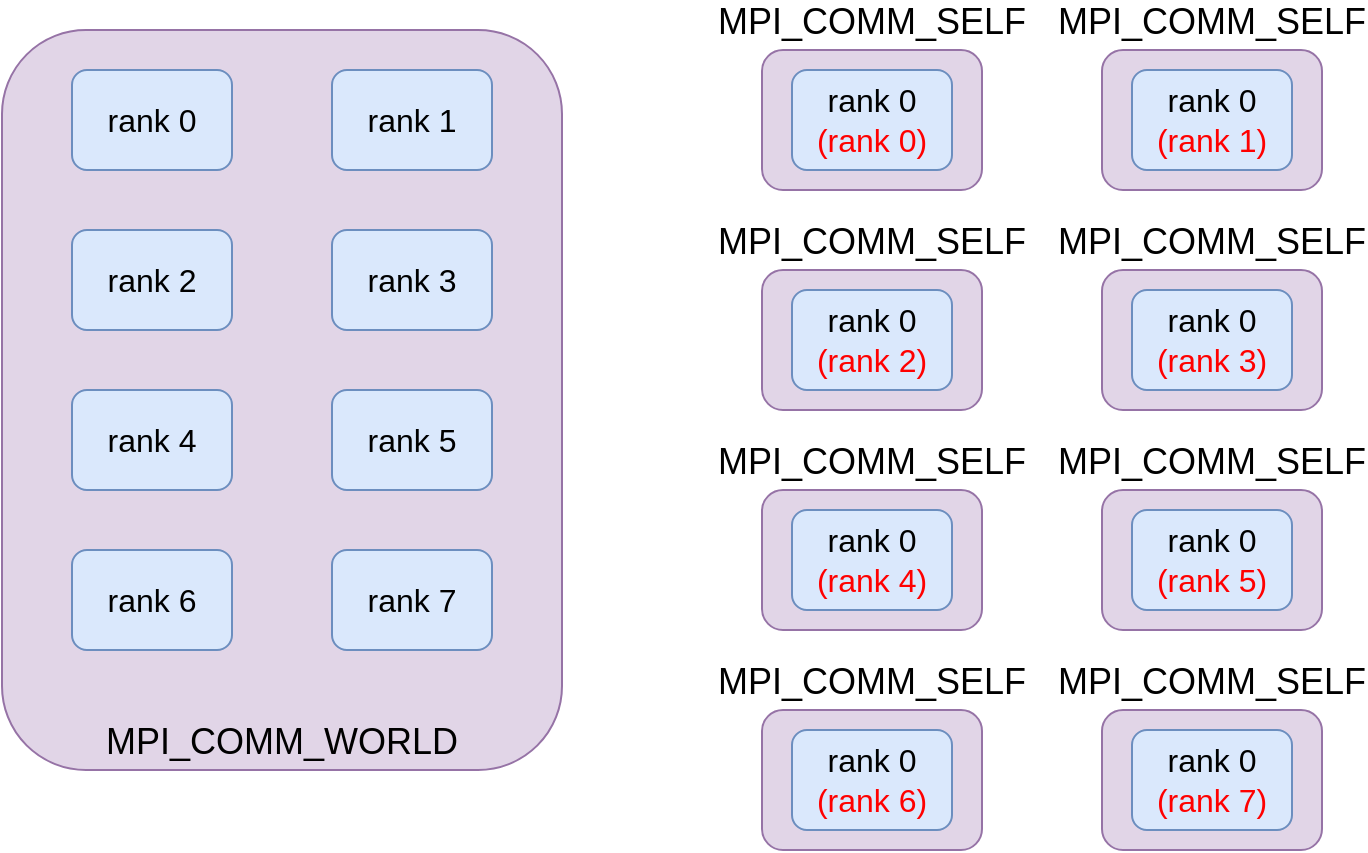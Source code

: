 <mxfile version="13.7.9" type="device"><diagram id="F2m4pxZBv6-0rbv3NLfO" name="Page-1"><mxGraphModel dx="786" dy="580" grid="1" gridSize="10" guides="1" tooltips="1" connect="1" arrows="1" fold="1" page="1" pageScale="1" pageWidth="827" pageHeight="1169" math="0" shadow="0"><root><mxCell id="0"/><mxCell id="1" parent="0"/><mxCell id="t9vqKtxRmS94voH-wGE8-20" value="MPI_COMM_SELF" style="rounded=1;whiteSpace=wrap;html=1;fillColor=#e1d5e7;strokeColor=#9673a6;fontSize=18;verticalAlign=bottom;labelPosition=center;verticalLabelPosition=top;align=center;" vertex="1" parent="1"><mxGeometry x="630" y="90" width="110" height="70" as="geometry"/></mxCell><mxCell id="t9vqKtxRmS94voH-wGE8-2" value="MPI_COMM_WORLD" style="rounded=1;whiteSpace=wrap;html=1;fillColor=#e1d5e7;strokeColor=#9673a6;fontSize=18;verticalAlign=bottom;labelPosition=center;verticalLabelPosition=middle;align=center;" vertex="1" parent="1"><mxGeometry x="80" y="80" width="280" height="370" as="geometry"/></mxCell><mxCell id="t9vqKtxRmS94voH-wGE8-3" value="rank 0" style="rounded=1;whiteSpace=wrap;html=1;fillColor=#dae8fc;strokeColor=#6c8ebf;fontSize=16;" vertex="1" parent="1"><mxGeometry x="115" y="100" width="80" height="50" as="geometry"/></mxCell><mxCell id="t9vqKtxRmS94voH-wGE8-4" value="rank 1" style="rounded=1;whiteSpace=wrap;html=1;fillColor=#dae8fc;strokeColor=#6c8ebf;fontSize=16;" vertex="1" parent="1"><mxGeometry x="245" y="100" width="80" height="50" as="geometry"/></mxCell><mxCell id="t9vqKtxRmS94voH-wGE8-5" value="rank 2" style="rounded=1;whiteSpace=wrap;html=1;fillColor=#dae8fc;strokeColor=#6c8ebf;fontSize=16;" vertex="1" parent="1"><mxGeometry x="115" y="180" width="80" height="50" as="geometry"/></mxCell><mxCell id="t9vqKtxRmS94voH-wGE8-6" value="rank 3" style="rounded=1;whiteSpace=wrap;html=1;fillColor=#dae8fc;strokeColor=#6c8ebf;fontSize=16;" vertex="1" parent="1"><mxGeometry x="245" y="180" width="80" height="50" as="geometry"/></mxCell><mxCell id="t9vqKtxRmS94voH-wGE8-7" value="rank 4" style="rounded=1;whiteSpace=wrap;html=1;fillColor=#dae8fc;strokeColor=#6c8ebf;fontSize=16;" vertex="1" parent="1"><mxGeometry x="115" y="260" width="80" height="50" as="geometry"/></mxCell><mxCell id="t9vqKtxRmS94voH-wGE8-8" value="rank 5" style="rounded=1;whiteSpace=wrap;html=1;fillColor=#dae8fc;strokeColor=#6c8ebf;fontSize=16;" vertex="1" parent="1"><mxGeometry x="245" y="260" width="80" height="50" as="geometry"/></mxCell><mxCell id="t9vqKtxRmS94voH-wGE8-9" value="rank 6" style="rounded=1;whiteSpace=wrap;html=1;fillColor=#dae8fc;strokeColor=#6c8ebf;fontSize=16;" vertex="1" parent="1"><mxGeometry x="115" y="340" width="80" height="50" as="geometry"/></mxCell><mxCell id="t9vqKtxRmS94voH-wGE8-10" value="rank 7" style="rounded=1;whiteSpace=wrap;html=1;fillColor=#dae8fc;strokeColor=#6c8ebf;fontSize=16;" vertex="1" parent="1"><mxGeometry x="245" y="340" width="80" height="50" as="geometry"/></mxCell><mxCell id="t9vqKtxRmS94voH-wGE8-11" value="MPI_COMM_SELF" style="rounded=1;whiteSpace=wrap;html=1;fillColor=#e1d5e7;strokeColor=#9673a6;fontSize=18;verticalAlign=bottom;labelPosition=center;verticalLabelPosition=top;align=center;" vertex="1" parent="1"><mxGeometry x="460" y="90" width="110" height="70" as="geometry"/></mxCell><mxCell id="t9vqKtxRmS94voH-wGE8-12" value="rank 0&lt;br&gt;&lt;font color=&quot;#ff0000&quot;&gt;(rank 0)&lt;/font&gt;" style="rounded=1;whiteSpace=wrap;html=1;fillColor=#dae8fc;strokeColor=#6c8ebf;fontSize=16;" vertex="1" parent="1"><mxGeometry x="475" y="100" width="80" height="50" as="geometry"/></mxCell><mxCell id="t9vqKtxRmS94voH-wGE8-13" value="rank 0&lt;br&gt;&lt;span style=&quot;color: rgb(255 , 0 , 0)&quot;&gt;(rank 1)&lt;/span&gt;" style="rounded=1;whiteSpace=wrap;html=1;fillColor=#dae8fc;strokeColor=#6c8ebf;fontSize=16;" vertex="1" parent="1"><mxGeometry x="645" y="100" width="80" height="50" as="geometry"/></mxCell><mxCell id="t9vqKtxRmS94voH-wGE8-21" value="MPI_COMM_SELF" style="rounded=1;whiteSpace=wrap;html=1;fillColor=#e1d5e7;strokeColor=#9673a6;fontSize=18;verticalAlign=bottom;labelPosition=center;verticalLabelPosition=top;align=center;" vertex="1" parent="1"><mxGeometry x="630" y="200" width="110" height="70" as="geometry"/></mxCell><mxCell id="t9vqKtxRmS94voH-wGE8-22" value="MPI_COMM_SELF" style="rounded=1;whiteSpace=wrap;html=1;fillColor=#e1d5e7;strokeColor=#9673a6;fontSize=18;verticalAlign=bottom;labelPosition=center;verticalLabelPosition=top;align=center;" vertex="1" parent="1"><mxGeometry x="460" y="200" width="110" height="70" as="geometry"/></mxCell><mxCell id="t9vqKtxRmS94voH-wGE8-23" value="rank 0&lt;br&gt;&lt;span style=&quot;color: rgb(255 , 0 , 0)&quot;&gt;(rank 2)&lt;/span&gt;" style="rounded=1;whiteSpace=wrap;html=1;fillColor=#dae8fc;strokeColor=#6c8ebf;fontSize=16;" vertex="1" parent="1"><mxGeometry x="475" y="210" width="80" height="50" as="geometry"/></mxCell><mxCell id="t9vqKtxRmS94voH-wGE8-24" value="rank 0&lt;br&gt;&lt;span style=&quot;color: rgb(255 , 0 , 0)&quot;&gt;(rank 3)&lt;/span&gt;" style="rounded=1;whiteSpace=wrap;html=1;fillColor=#dae8fc;strokeColor=#6c8ebf;fontSize=16;" vertex="1" parent="1"><mxGeometry x="645" y="210" width="80" height="50" as="geometry"/></mxCell><mxCell id="t9vqKtxRmS94voH-wGE8-25" value="MPI_COMM_SELF" style="rounded=1;whiteSpace=wrap;html=1;fillColor=#e1d5e7;strokeColor=#9673a6;fontSize=18;verticalAlign=bottom;labelPosition=center;verticalLabelPosition=top;align=center;" vertex="1" parent="1"><mxGeometry x="630" y="310" width="110" height="70" as="geometry"/></mxCell><mxCell id="t9vqKtxRmS94voH-wGE8-26" value="MPI_COMM_SELF" style="rounded=1;whiteSpace=wrap;html=1;fillColor=#e1d5e7;strokeColor=#9673a6;fontSize=18;verticalAlign=bottom;labelPosition=center;verticalLabelPosition=top;align=center;" vertex="1" parent="1"><mxGeometry x="460" y="310" width="110" height="70" as="geometry"/></mxCell><mxCell id="t9vqKtxRmS94voH-wGE8-27" value="rank 0&lt;br&gt;&lt;span style=&quot;color: rgb(255 , 0 , 0)&quot;&gt;(rank 4)&lt;/span&gt;" style="rounded=1;whiteSpace=wrap;html=1;fillColor=#dae8fc;strokeColor=#6c8ebf;fontSize=16;" vertex="1" parent="1"><mxGeometry x="475" y="320" width="80" height="50" as="geometry"/></mxCell><mxCell id="t9vqKtxRmS94voH-wGE8-28" value="rank 0&lt;br&gt;&lt;span style=&quot;color: rgb(255 , 0 , 0)&quot;&gt;(rank 5)&lt;/span&gt;" style="rounded=1;whiteSpace=wrap;html=1;fillColor=#dae8fc;strokeColor=#6c8ebf;fontSize=16;" vertex="1" parent="1"><mxGeometry x="645" y="320" width="80" height="50" as="geometry"/></mxCell><mxCell id="t9vqKtxRmS94voH-wGE8-29" value="MPI_COMM_SELF" style="rounded=1;whiteSpace=wrap;html=1;fillColor=#e1d5e7;strokeColor=#9673a6;fontSize=18;verticalAlign=bottom;labelPosition=center;verticalLabelPosition=top;align=center;" vertex="1" parent="1"><mxGeometry x="630" y="420" width="110" height="70" as="geometry"/></mxCell><mxCell id="t9vqKtxRmS94voH-wGE8-30" value="MPI_COMM_SELF" style="rounded=1;whiteSpace=wrap;html=1;fillColor=#e1d5e7;strokeColor=#9673a6;fontSize=18;verticalAlign=bottom;labelPosition=center;verticalLabelPosition=top;align=center;" vertex="1" parent="1"><mxGeometry x="460" y="420" width="110" height="70" as="geometry"/></mxCell><mxCell id="t9vqKtxRmS94voH-wGE8-31" value="rank 0&lt;br&gt;&lt;span style=&quot;color: rgb(255 , 0 , 0)&quot;&gt;(rank 6)&lt;/span&gt;" style="rounded=1;whiteSpace=wrap;html=1;fillColor=#dae8fc;strokeColor=#6c8ebf;fontSize=16;" vertex="1" parent="1"><mxGeometry x="475" y="430" width="80" height="50" as="geometry"/></mxCell><mxCell id="t9vqKtxRmS94voH-wGE8-32" value="rank 0&lt;br&gt;&lt;span style=&quot;color: rgb(255 , 0 , 0)&quot;&gt;(rank 7)&lt;/span&gt;" style="rounded=1;whiteSpace=wrap;html=1;fillColor=#dae8fc;strokeColor=#6c8ebf;fontSize=16;" vertex="1" parent="1"><mxGeometry x="645" y="430" width="80" height="50" as="geometry"/></mxCell></root></mxGraphModel></diagram></mxfile>